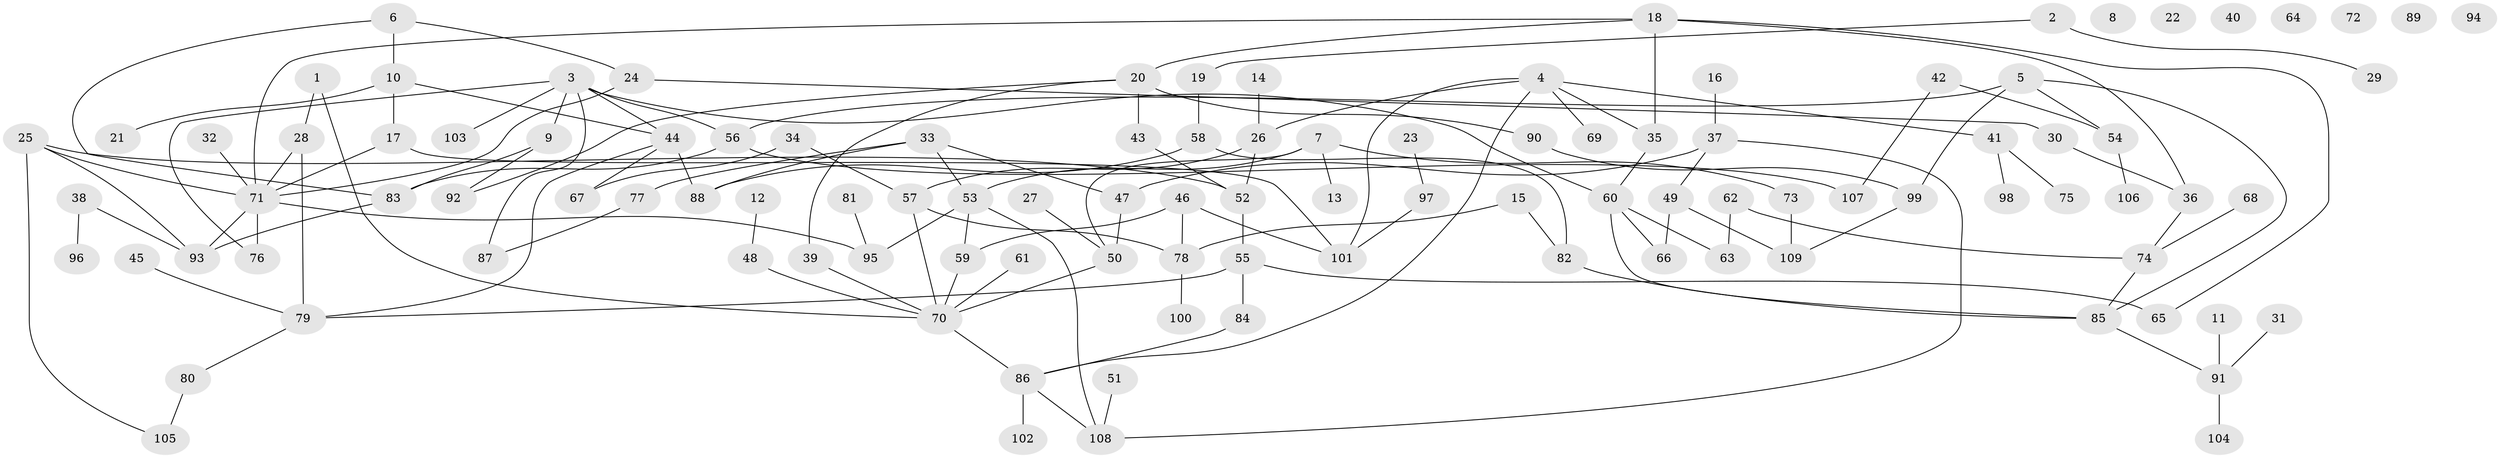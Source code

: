 // Generated by graph-tools (version 1.1) at 2025/49/03/09/25 03:49:14]
// undirected, 109 vertices, 141 edges
graph export_dot {
graph [start="1"]
  node [color=gray90,style=filled];
  1;
  2;
  3;
  4;
  5;
  6;
  7;
  8;
  9;
  10;
  11;
  12;
  13;
  14;
  15;
  16;
  17;
  18;
  19;
  20;
  21;
  22;
  23;
  24;
  25;
  26;
  27;
  28;
  29;
  30;
  31;
  32;
  33;
  34;
  35;
  36;
  37;
  38;
  39;
  40;
  41;
  42;
  43;
  44;
  45;
  46;
  47;
  48;
  49;
  50;
  51;
  52;
  53;
  54;
  55;
  56;
  57;
  58;
  59;
  60;
  61;
  62;
  63;
  64;
  65;
  66;
  67;
  68;
  69;
  70;
  71;
  72;
  73;
  74;
  75;
  76;
  77;
  78;
  79;
  80;
  81;
  82;
  83;
  84;
  85;
  86;
  87;
  88;
  89;
  90;
  91;
  92;
  93;
  94;
  95;
  96;
  97;
  98;
  99;
  100;
  101;
  102;
  103;
  104;
  105;
  106;
  107;
  108;
  109;
  1 -- 28;
  1 -- 70;
  2 -- 19;
  2 -- 29;
  3 -- 9;
  3 -- 44;
  3 -- 56;
  3 -- 60;
  3 -- 76;
  3 -- 87;
  3 -- 103;
  4 -- 26;
  4 -- 35;
  4 -- 41;
  4 -- 69;
  4 -- 86;
  4 -- 101;
  5 -- 54;
  5 -- 56;
  5 -- 85;
  5 -- 99;
  6 -- 10;
  6 -- 24;
  6 -- 83;
  7 -- 13;
  7 -- 50;
  7 -- 53;
  7 -- 73;
  9 -- 83;
  9 -- 92;
  10 -- 17;
  10 -- 21;
  10 -- 44;
  11 -- 91;
  12 -- 48;
  14 -- 26;
  15 -- 78;
  15 -- 82;
  16 -- 37;
  17 -- 71;
  17 -- 101;
  18 -- 20;
  18 -- 35;
  18 -- 36;
  18 -- 65;
  18 -- 71;
  19 -- 58;
  20 -- 39;
  20 -- 43;
  20 -- 90;
  20 -- 92;
  23 -- 97;
  24 -- 30;
  24 -- 71;
  25 -- 52;
  25 -- 71;
  25 -- 93;
  25 -- 105;
  26 -- 52;
  26 -- 57;
  27 -- 50;
  28 -- 71;
  28 -- 79;
  30 -- 36;
  31 -- 91;
  32 -- 71;
  33 -- 47;
  33 -- 53;
  33 -- 77;
  33 -- 88;
  34 -- 57;
  34 -- 67;
  35 -- 60;
  36 -- 74;
  37 -- 47;
  37 -- 49;
  37 -- 108;
  38 -- 93;
  38 -- 96;
  39 -- 70;
  41 -- 75;
  41 -- 98;
  42 -- 54;
  42 -- 107;
  43 -- 52;
  44 -- 67;
  44 -- 79;
  44 -- 88;
  45 -- 79;
  46 -- 59;
  46 -- 78;
  46 -- 101;
  47 -- 50;
  48 -- 70;
  49 -- 66;
  49 -- 109;
  50 -- 70;
  51 -- 108;
  52 -- 55;
  53 -- 59;
  53 -- 95;
  53 -- 108;
  54 -- 106;
  55 -- 65;
  55 -- 79;
  55 -- 84;
  56 -- 83;
  56 -- 107;
  57 -- 70;
  57 -- 78;
  58 -- 82;
  58 -- 88;
  59 -- 70;
  60 -- 63;
  60 -- 66;
  60 -- 85;
  61 -- 70;
  62 -- 63;
  62 -- 74;
  68 -- 74;
  70 -- 86;
  71 -- 76;
  71 -- 93;
  71 -- 95;
  73 -- 109;
  74 -- 85;
  77 -- 87;
  78 -- 100;
  79 -- 80;
  80 -- 105;
  81 -- 95;
  82 -- 85;
  83 -- 93;
  84 -- 86;
  85 -- 91;
  86 -- 102;
  86 -- 108;
  90 -- 99;
  91 -- 104;
  97 -- 101;
  99 -- 109;
}
